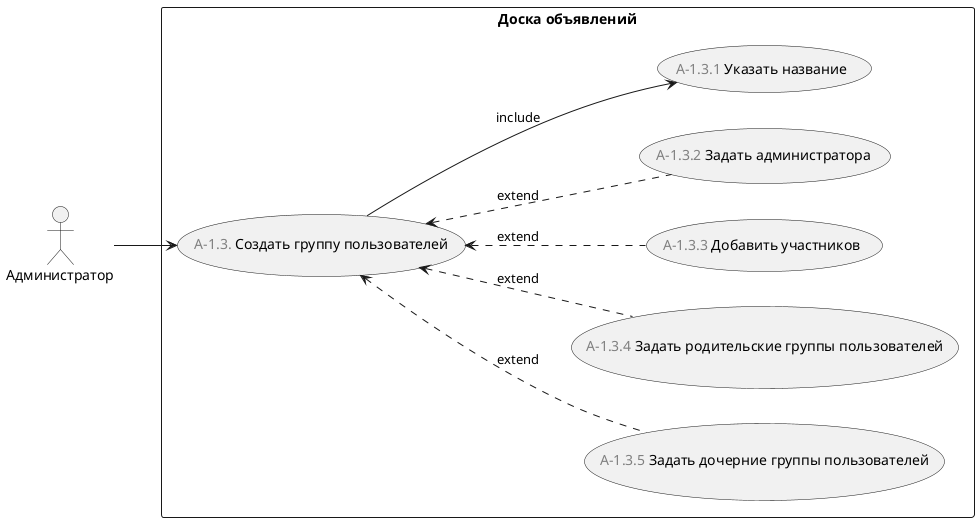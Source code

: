 ﻿@startuml
'https://plantuml.com/use-case-diagram

left to right direction

:Администратор: as admin

rectangle "Доска объявлений" {
    (<font color="gray">A-1.3.</font> Создать группу пользователей) as create_usergroup
    admin --> create_usergroup
    
    create_usergroup <.. (<font color="gray">A-1.3.5</font> Задать дочерние группы пользователей) : extend
    create_usergroup <.. (<font color="gray">A-1.3.4</font> Задать родительские группы пользователей) : extend
    create_usergroup <.. (<font color="gray">A-1.3.3</font> Добавить участников) : extend
    create_usergroup <.. (<font color="gray">A-1.3.2</font> Задать администратора) : extend
    create_usergroup --> (<font color="gray">A-1.3.1</font> Указать название) : include
}

@enduml